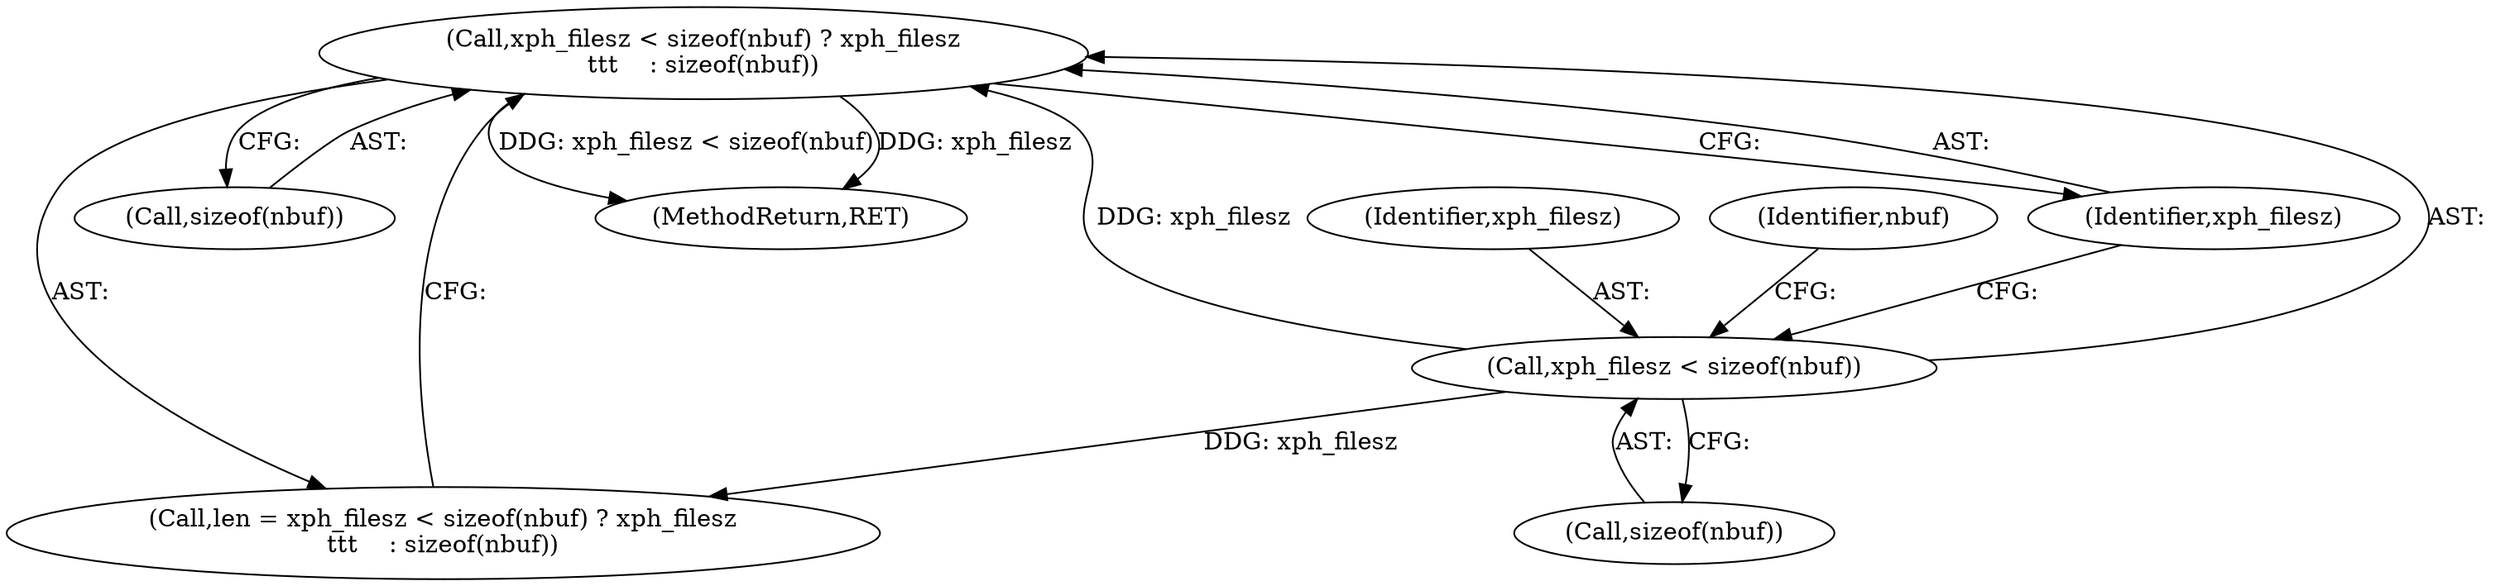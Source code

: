 digraph "0_file_445c8fb0ebff85195be94cd9f7e1df89cade5c7f_0@API" {
"1000224" [label="(Call,xph_filesz < sizeof(nbuf) ? xph_filesz\n\t\t\t    : sizeof(nbuf))"];
"1000225" [label="(Call,xph_filesz < sizeof(nbuf))"];
"1000229" [label="(Identifier,xph_filesz)"];
"1000230" [label="(Call,sizeof(nbuf))"];
"1000222" [label="(Call,len = xph_filesz < sizeof(nbuf) ? xph_filesz\n\t\t\t    : sizeof(nbuf))"];
"1000224" [label="(Call,xph_filesz < sizeof(nbuf) ? xph_filesz\n\t\t\t    : sizeof(nbuf))"];
"1000225" [label="(Call,xph_filesz < sizeof(nbuf))"];
"1000227" [label="(Call,sizeof(nbuf))"];
"1000357" [label="(MethodReturn,RET)"];
"1000226" [label="(Identifier,xph_filesz)"];
"1000231" [label="(Identifier,nbuf)"];
"1000224" -> "1000222"  [label="AST: "];
"1000224" -> "1000229"  [label="CFG: "];
"1000224" -> "1000230"  [label="CFG: "];
"1000225" -> "1000224"  [label="AST: "];
"1000229" -> "1000224"  [label="AST: "];
"1000230" -> "1000224"  [label="AST: "];
"1000222" -> "1000224"  [label="CFG: "];
"1000224" -> "1000357"  [label="DDG: xph_filesz < sizeof(nbuf)"];
"1000224" -> "1000357"  [label="DDG: xph_filesz"];
"1000225" -> "1000224"  [label="DDG: xph_filesz"];
"1000225" -> "1000227"  [label="CFG: "];
"1000226" -> "1000225"  [label="AST: "];
"1000227" -> "1000225"  [label="AST: "];
"1000229" -> "1000225"  [label="CFG: "];
"1000231" -> "1000225"  [label="CFG: "];
"1000225" -> "1000222"  [label="DDG: xph_filesz"];
}
